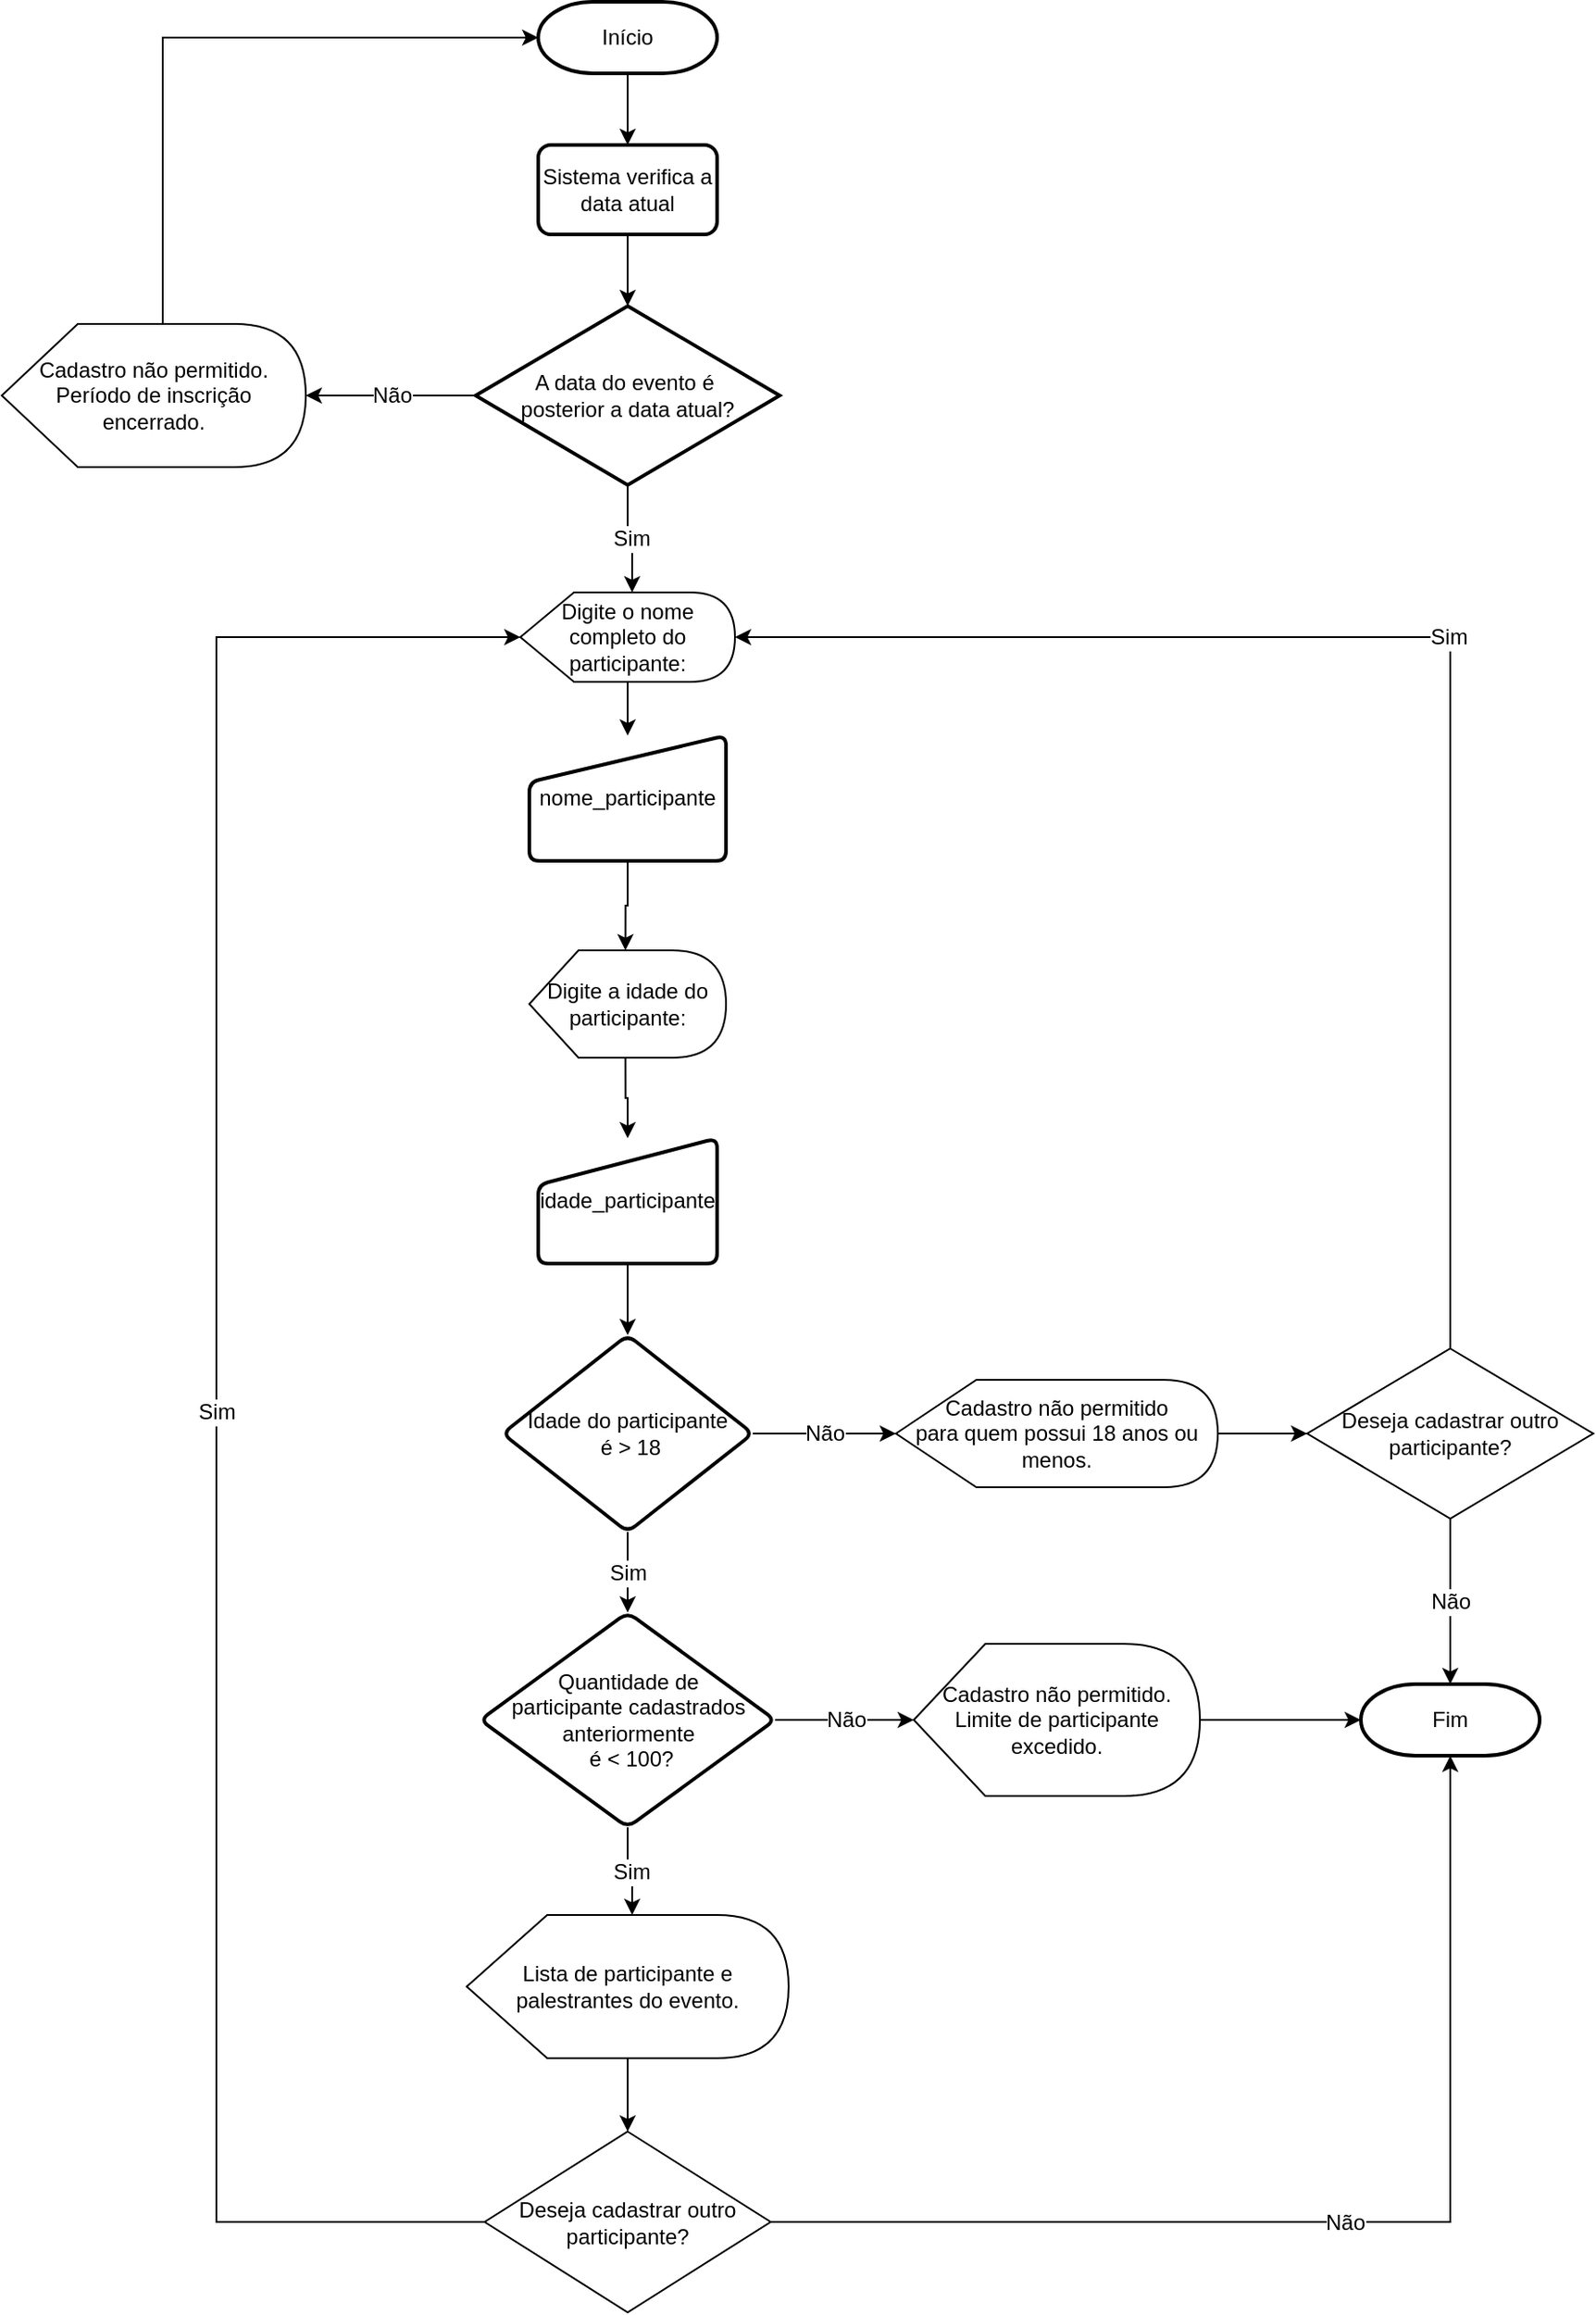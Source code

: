 <mxfile version="20.1.1" type="device"><diagram id="6RqvhHXZjcHwii8Cs7gP" name="Página-1"><mxGraphModel dx="868" dy="393" grid="1" gridSize="10" guides="1" tooltips="1" connect="1" arrows="1" fold="1" page="1" pageScale="1" pageWidth="827" pageHeight="1169" math="0" shadow="0"><root><mxCell id="0"/><mxCell id="1" parent="0"/><mxCell id="e2pCnFM5dE3h5-LbwDOx-11" style="edgeStyle=orthogonalEdgeStyle;rounded=0;orthogonalLoop=1;jettySize=auto;html=1;exitX=0.5;exitY=1;exitDx=0;exitDy=0;exitPerimeter=0;entryX=0.5;entryY=0;entryDx=0;entryDy=0;" edge="1" parent="1" source="e2pCnFM5dE3h5-LbwDOx-1" target="e2pCnFM5dE3h5-LbwDOx-10"><mxGeometry relative="1" as="geometry"/></mxCell><mxCell id="e2pCnFM5dE3h5-LbwDOx-1" value="Início" style="strokeWidth=2;html=1;shape=mxgraph.flowchart.terminator;whiteSpace=wrap;" vertex="1" parent="1"><mxGeometry x="330" y="20" width="100" height="40" as="geometry"/></mxCell><mxCell id="e2pCnFM5dE3h5-LbwDOx-6" style="edgeStyle=orthogonalEdgeStyle;rounded=0;orthogonalLoop=1;jettySize=auto;html=1;entryX=0.5;entryY=0;entryDx=0;entryDy=0;" edge="1" parent="1" source="e2pCnFM5dE3h5-LbwDOx-2" target="e2pCnFM5dE3h5-LbwDOx-4"><mxGeometry relative="1" as="geometry"/></mxCell><mxCell id="e2pCnFM5dE3h5-LbwDOx-2" value="Digite o nome completo do participante:" style="shape=display;whiteSpace=wrap;html=1;" vertex="1" parent="1"><mxGeometry x="320" y="350" width="120" height="50" as="geometry"/></mxCell><mxCell id="e2pCnFM5dE3h5-LbwDOx-9" style="edgeStyle=orthogonalEdgeStyle;rounded=0;orthogonalLoop=1;jettySize=auto;html=1;exitX=0.5;exitY=1;exitDx=0;exitDy=0;entryX=0;entryY=0;entryDx=53.75;entryDy=0;entryPerimeter=0;" edge="1" parent="1" source="e2pCnFM5dE3h5-LbwDOx-4" target="e2pCnFM5dE3h5-LbwDOx-7"><mxGeometry relative="1" as="geometry"/></mxCell><mxCell id="e2pCnFM5dE3h5-LbwDOx-4" value="nome_participante" style="html=1;strokeWidth=2;shape=manualInput;whiteSpace=wrap;rounded=1;size=26;arcSize=11;" vertex="1" parent="1"><mxGeometry x="325" y="430" width="110" height="70" as="geometry"/></mxCell><mxCell id="e2pCnFM5dE3h5-LbwDOx-20" style="edgeStyle=orthogonalEdgeStyle;rounded=0;orthogonalLoop=1;jettySize=auto;html=1;exitX=0;exitY=0;exitDx=53.75;exitDy=60;exitPerimeter=0;entryX=0.5;entryY=0;entryDx=0;entryDy=0;fontSize=12;" edge="1" parent="1" source="e2pCnFM5dE3h5-LbwDOx-7" target="e2pCnFM5dE3h5-LbwDOx-19"><mxGeometry relative="1" as="geometry"/></mxCell><mxCell id="e2pCnFM5dE3h5-LbwDOx-7" value="Digite a idade do participante:" style="shape=display;whiteSpace=wrap;html=1;" vertex="1" parent="1"><mxGeometry x="325" y="550" width="110" height="60" as="geometry"/></mxCell><mxCell id="e2pCnFM5dE3h5-LbwDOx-13" style="edgeStyle=orthogonalEdgeStyle;rounded=0;orthogonalLoop=1;jettySize=auto;html=1;exitX=0.5;exitY=1;exitDx=0;exitDy=0;entryX=0.5;entryY=0;entryDx=0;entryDy=0;entryPerimeter=0;" edge="1" parent="1" source="e2pCnFM5dE3h5-LbwDOx-10" target="e2pCnFM5dE3h5-LbwDOx-12"><mxGeometry relative="1" as="geometry"/></mxCell><mxCell id="e2pCnFM5dE3h5-LbwDOx-10" value="Sistema verifica a data atual" style="rounded=1;whiteSpace=wrap;html=1;absoluteArcSize=1;arcSize=14;strokeWidth=2;" vertex="1" parent="1"><mxGeometry x="330" y="100" width="100" height="50" as="geometry"/></mxCell><mxCell id="e2pCnFM5dE3h5-LbwDOx-15" value="Não" style="edgeStyle=orthogonalEdgeStyle;rounded=0;orthogonalLoop=1;jettySize=auto;html=1;exitX=0;exitY=0.5;exitDx=0;exitDy=0;exitPerimeter=0;entryX=1;entryY=0.5;entryDx=0;entryDy=0;entryPerimeter=0;fontSize=12;" edge="1" parent="1" source="e2pCnFM5dE3h5-LbwDOx-12" target="e2pCnFM5dE3h5-LbwDOx-14"><mxGeometry relative="1" as="geometry"/></mxCell><mxCell id="e2pCnFM5dE3h5-LbwDOx-18" value="Sim" style="edgeStyle=orthogonalEdgeStyle;rounded=0;orthogonalLoop=1;jettySize=auto;html=1;exitX=0.5;exitY=1;exitDx=0;exitDy=0;exitPerimeter=0;entryX=0;entryY=0;entryDx=62.5;entryDy=0;entryPerimeter=0;fontSize=12;" edge="1" parent="1" source="e2pCnFM5dE3h5-LbwDOx-12" target="e2pCnFM5dE3h5-LbwDOx-2"><mxGeometry relative="1" as="geometry"/></mxCell><mxCell id="e2pCnFM5dE3h5-LbwDOx-12" value="&lt;div style=&quot;&quot;&gt;&lt;span style=&quot;background-color: initial;&quot;&gt;&lt;font style=&quot;font-size: 12px;&quot;&gt;A data do evento é&amp;nbsp;&lt;/font&gt;&lt;/span&gt;&lt;/div&gt;&lt;div style=&quot;&quot;&gt;&lt;span style=&quot;background-color: initial;&quot;&gt;&lt;font style=&quot;font-size: 12px;&quot;&gt;posterior&lt;/font&gt;&lt;/span&gt;&lt;span style=&quot;background-color: initial;&quot;&gt;&amp;nbsp;a data atual?&lt;/span&gt;&lt;/div&gt;" style="strokeWidth=2;html=1;shape=mxgraph.flowchart.decision;whiteSpace=wrap;fillStyle=auto;align=center;" vertex="1" parent="1"><mxGeometry x="295" y="190" width="170" height="100" as="geometry"/></mxCell><mxCell id="e2pCnFM5dE3h5-LbwDOx-17" style="edgeStyle=orthogonalEdgeStyle;rounded=0;orthogonalLoop=1;jettySize=auto;html=1;entryX=0;entryY=0.5;entryDx=0;entryDy=0;entryPerimeter=0;fontSize=12;" edge="1" parent="1" source="e2pCnFM5dE3h5-LbwDOx-14" target="e2pCnFM5dE3h5-LbwDOx-1"><mxGeometry relative="1" as="geometry"><Array as="points"><mxPoint x="120" y="40"/></Array></mxGeometry></mxCell><mxCell id="e2pCnFM5dE3h5-LbwDOx-14" value="Cadastro não permitido. Período de inscrição encerrado." style="shape=display;whiteSpace=wrap;html=1;fillStyle=auto;fontSize=12;" vertex="1" parent="1"><mxGeometry x="30" y="200" width="170" height="80" as="geometry"/></mxCell><mxCell id="e2pCnFM5dE3h5-LbwDOx-22" value="" style="edgeStyle=orthogonalEdgeStyle;rounded=0;orthogonalLoop=1;jettySize=auto;html=1;fontSize=12;" edge="1" parent="1" source="e2pCnFM5dE3h5-LbwDOx-19" target="e2pCnFM5dE3h5-LbwDOx-21"><mxGeometry relative="1" as="geometry"/></mxCell><mxCell id="e2pCnFM5dE3h5-LbwDOx-19" value="idade_participante" style="html=1;strokeWidth=2;shape=manualInput;whiteSpace=wrap;rounded=1;size=26;arcSize=11;fillStyle=auto;fontSize=12;" vertex="1" parent="1"><mxGeometry x="330" y="655" width="100" height="70" as="geometry"/></mxCell><mxCell id="e2pCnFM5dE3h5-LbwDOx-24" value="Não" style="edgeStyle=orthogonalEdgeStyle;rounded=0;orthogonalLoop=1;jettySize=auto;html=1;exitX=1;exitY=0.5;exitDx=0;exitDy=0;fontSize=12;entryX=0;entryY=0.5;entryDx=0;entryDy=0;entryPerimeter=0;" edge="1" parent="1" source="e2pCnFM5dE3h5-LbwDOx-21" target="e2pCnFM5dE3h5-LbwDOx-23"><mxGeometry relative="1" as="geometry"><mxPoint x="560" y="835" as="targetPoint"/></mxGeometry></mxCell><mxCell id="e2pCnFM5dE3h5-LbwDOx-30" value="Sim" style="edgeStyle=orthogonalEdgeStyle;rounded=0;orthogonalLoop=1;jettySize=auto;html=1;exitX=0.5;exitY=1;exitDx=0;exitDy=0;entryX=0.5;entryY=0;entryDx=0;entryDy=0;fontSize=12;" edge="1" parent="1" source="e2pCnFM5dE3h5-LbwDOx-21" target="e2pCnFM5dE3h5-LbwDOx-29"><mxGeometry relative="1" as="geometry"/></mxCell><mxCell id="e2pCnFM5dE3h5-LbwDOx-21" value="Idade do participante&lt;br&gt;&amp;nbsp;é &amp;gt; 18" style="rhombus;whiteSpace=wrap;html=1;strokeWidth=2;rounded=1;arcSize=11;fillStyle=auto;" vertex="1" parent="1"><mxGeometry x="310" y="765" width="140" height="110" as="geometry"/></mxCell><mxCell id="e2pCnFM5dE3h5-LbwDOx-26" value="" style="edgeStyle=orthogonalEdgeStyle;rounded=0;orthogonalLoop=1;jettySize=auto;html=1;fontSize=12;" edge="1" parent="1" source="e2pCnFM5dE3h5-LbwDOx-23" target="e2pCnFM5dE3h5-LbwDOx-25"><mxGeometry relative="1" as="geometry"/></mxCell><mxCell id="e2pCnFM5dE3h5-LbwDOx-23" value="Cadastro não permitido&lt;br&gt;para quem possui 18 anos ou menos." style="shape=display;whiteSpace=wrap;html=1;fillStyle=auto;fontSize=12;" vertex="1" parent="1"><mxGeometry x="530" y="790" width="180" height="60" as="geometry"/></mxCell><mxCell id="e2pCnFM5dE3h5-LbwDOx-27" value="Sim" style="edgeStyle=orthogonalEdgeStyle;rounded=0;orthogonalLoop=1;jettySize=auto;html=1;entryX=1;entryY=0.5;entryDx=0;entryDy=0;entryPerimeter=0;fontSize=12;exitX=0.5;exitY=0;exitDx=0;exitDy=0;" edge="1" parent="1" source="e2pCnFM5dE3h5-LbwDOx-25" target="e2pCnFM5dE3h5-LbwDOx-2"><mxGeometry relative="1" as="geometry"><mxPoint x="900" y="720" as="sourcePoint"/><Array as="points"><mxPoint x="840" y="375"/></Array></mxGeometry></mxCell><mxCell id="e2pCnFM5dE3h5-LbwDOx-39" value="Não" style="edgeStyle=orthogonalEdgeStyle;rounded=0;orthogonalLoop=1;jettySize=auto;html=1;exitX=0.5;exitY=1;exitDx=0;exitDy=0;entryX=0.5;entryY=0;entryDx=0;entryDy=0;entryPerimeter=0;fontSize=12;" edge="1" parent="1" source="e2pCnFM5dE3h5-LbwDOx-25" target="e2pCnFM5dE3h5-LbwDOx-38"><mxGeometry relative="1" as="geometry"/></mxCell><mxCell id="e2pCnFM5dE3h5-LbwDOx-25" value="Deseja cadastrar outro participante?" style="rhombus;whiteSpace=wrap;html=1;fillStyle=auto;" vertex="1" parent="1"><mxGeometry x="760" y="772.5" width="160" height="95" as="geometry"/></mxCell><mxCell id="e2pCnFM5dE3h5-LbwDOx-32" value="Não" style="edgeStyle=orthogonalEdgeStyle;rounded=0;orthogonalLoop=1;jettySize=auto;html=1;exitX=1;exitY=0.5;exitDx=0;exitDy=0;entryX=0;entryY=0.5;entryDx=0;entryDy=0;entryPerimeter=0;fontSize=12;" edge="1" parent="1" source="e2pCnFM5dE3h5-LbwDOx-29" target="e2pCnFM5dE3h5-LbwDOx-31"><mxGeometry relative="1" as="geometry"/></mxCell><mxCell id="e2pCnFM5dE3h5-LbwDOx-34" value="Sim" style="edgeStyle=orthogonalEdgeStyle;rounded=0;orthogonalLoop=1;jettySize=auto;html=1;exitX=0.5;exitY=1;exitDx=0;exitDy=0;entryX=0;entryY=0;entryDx=92.5;entryDy=0;entryPerimeter=0;fontSize=12;" edge="1" parent="1" source="e2pCnFM5dE3h5-LbwDOx-29" target="e2pCnFM5dE3h5-LbwDOx-33"><mxGeometry relative="1" as="geometry"/></mxCell><mxCell id="e2pCnFM5dE3h5-LbwDOx-29" value="Quantidade de&lt;br&gt;participante cadastrados anteriormente&lt;br&gt;&amp;nbsp;é &amp;lt; 100?" style="rhombus;whiteSpace=wrap;html=1;strokeWidth=2;rounded=1;arcSize=11;fillStyle=auto;" vertex="1" parent="1"><mxGeometry x="297.5" y="920" width="165" height="120" as="geometry"/></mxCell><mxCell id="e2pCnFM5dE3h5-LbwDOx-40" style="edgeStyle=orthogonalEdgeStyle;rounded=0;orthogonalLoop=1;jettySize=auto;html=1;exitX=1;exitY=0.5;exitDx=0;exitDy=0;exitPerimeter=0;entryX=0;entryY=0.5;entryDx=0;entryDy=0;entryPerimeter=0;fontSize=12;" edge="1" parent="1" source="e2pCnFM5dE3h5-LbwDOx-31" target="e2pCnFM5dE3h5-LbwDOx-38"><mxGeometry relative="1" as="geometry"/></mxCell><mxCell id="e2pCnFM5dE3h5-LbwDOx-31" value="Cadastro não permitido. Limite de participante excedido." style="shape=display;whiteSpace=wrap;html=1;fillStyle=auto;fontSize=12;" vertex="1" parent="1"><mxGeometry x="540" y="937.5" width="160" height="85" as="geometry"/></mxCell><mxCell id="e2pCnFM5dE3h5-LbwDOx-36" value="" style="edgeStyle=orthogonalEdgeStyle;rounded=0;orthogonalLoop=1;jettySize=auto;html=1;fontSize=12;" edge="1" parent="1" source="e2pCnFM5dE3h5-LbwDOx-33" target="e2pCnFM5dE3h5-LbwDOx-35"><mxGeometry relative="1" as="geometry"/></mxCell><mxCell id="e2pCnFM5dE3h5-LbwDOx-33" value="Lista de participante e palestrantes do evento." style="shape=display;whiteSpace=wrap;html=1;fillStyle=auto;fontSize=12;" vertex="1" parent="1"><mxGeometry x="290" y="1089" width="180" height="80" as="geometry"/></mxCell><mxCell id="e2pCnFM5dE3h5-LbwDOx-37" value="Sim" style="edgeStyle=orthogonalEdgeStyle;rounded=0;orthogonalLoop=1;jettySize=auto;html=1;exitX=0;exitY=0.5;exitDx=0;exitDy=0;entryX=0;entryY=0.5;entryDx=0;entryDy=0;entryPerimeter=0;fontSize=12;" edge="1" parent="1" source="e2pCnFM5dE3h5-LbwDOx-35" target="e2pCnFM5dE3h5-LbwDOx-2"><mxGeometry relative="1" as="geometry"><Array as="points"><mxPoint x="150" y="1261"/><mxPoint x="150" y="375"/></Array></mxGeometry></mxCell><mxCell id="e2pCnFM5dE3h5-LbwDOx-41" value="Não" style="edgeStyle=orthogonalEdgeStyle;rounded=0;orthogonalLoop=1;jettySize=auto;html=1;exitX=1;exitY=0.5;exitDx=0;exitDy=0;entryX=0.5;entryY=1;entryDx=0;entryDy=0;entryPerimeter=0;fontSize=12;" edge="1" parent="1" source="e2pCnFM5dE3h5-LbwDOx-35" target="e2pCnFM5dE3h5-LbwDOx-38"><mxGeometry relative="1" as="geometry"/></mxCell><mxCell id="e2pCnFM5dE3h5-LbwDOx-35" value="Deseja cadastrar outro participante?" style="rhombus;whiteSpace=wrap;html=1;fillStyle=auto;" vertex="1" parent="1"><mxGeometry x="300" y="1210" width="160" height="101" as="geometry"/></mxCell><mxCell id="e2pCnFM5dE3h5-LbwDOx-38" value="Fim" style="strokeWidth=2;html=1;shape=mxgraph.flowchart.terminator;whiteSpace=wrap;" vertex="1" parent="1"><mxGeometry x="790" y="960" width="100" height="40" as="geometry"/></mxCell></root></mxGraphModel></diagram></mxfile>